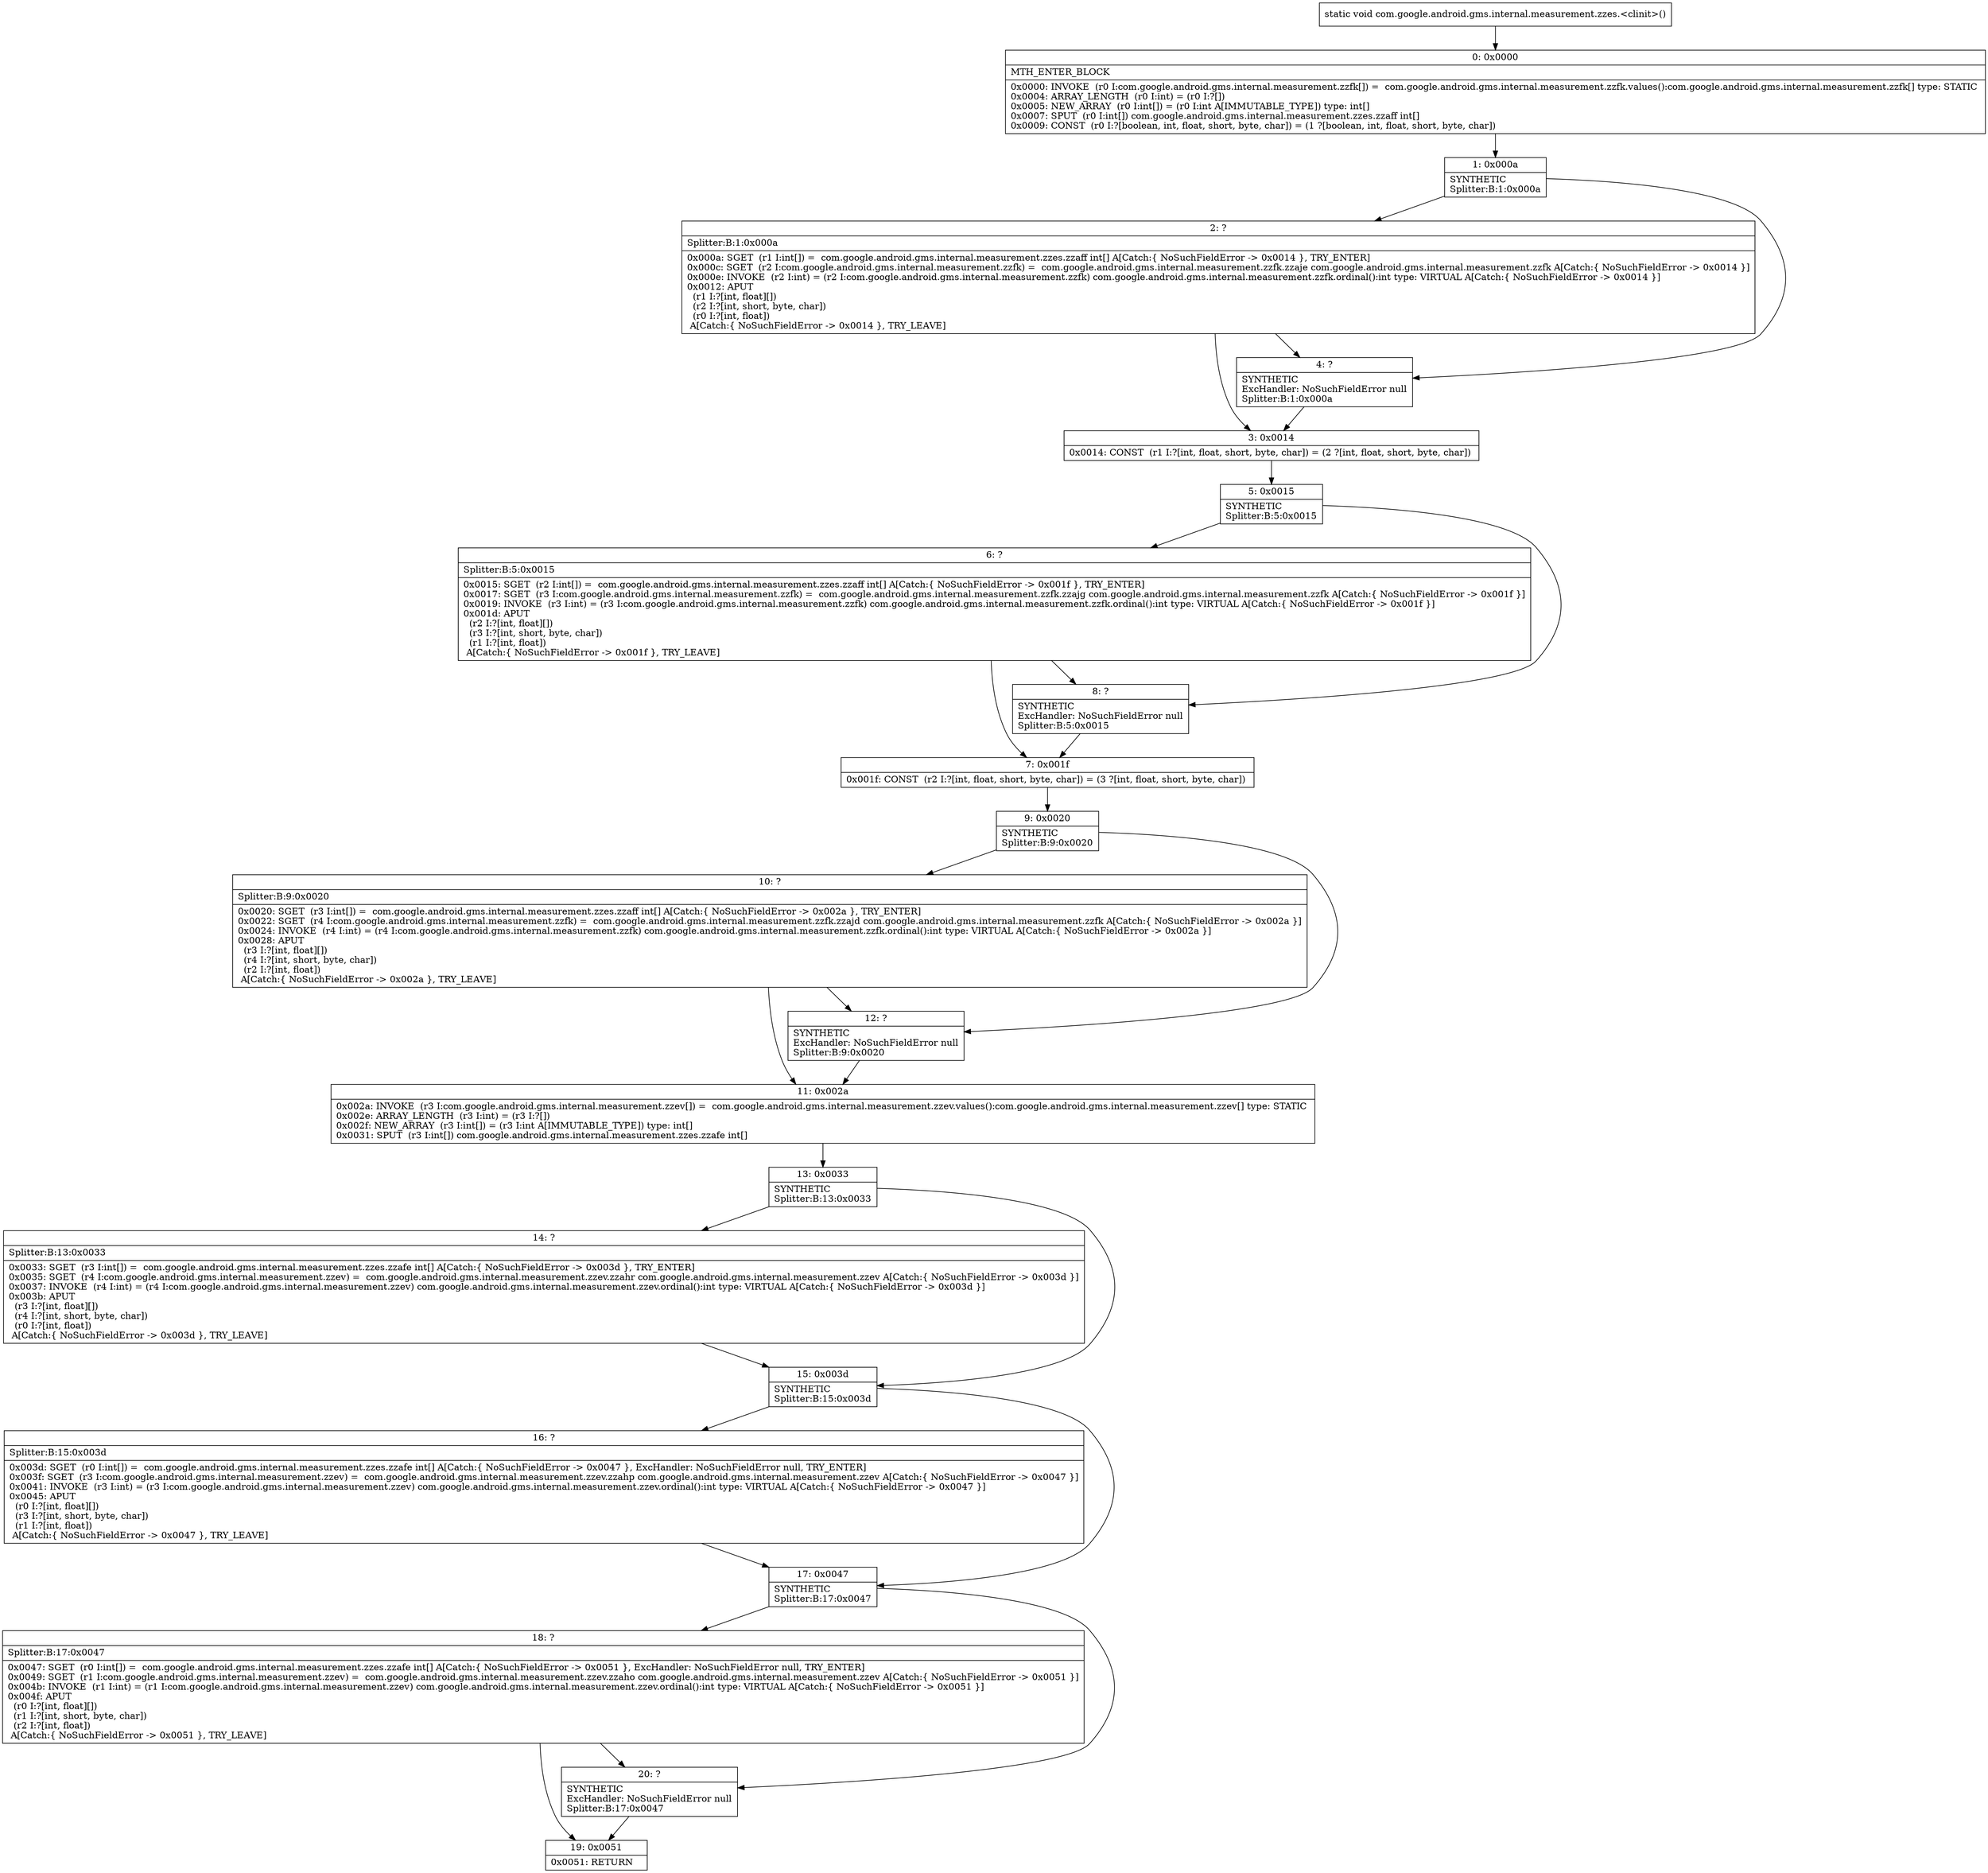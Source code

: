 digraph "CFG forcom.google.android.gms.internal.measurement.zzes.\<clinit\>()V" {
Node_0 [shape=record,label="{0\:\ 0x0000|MTH_ENTER_BLOCK\l|0x0000: INVOKE  (r0 I:com.google.android.gms.internal.measurement.zzfk[]) =  com.google.android.gms.internal.measurement.zzfk.values():com.google.android.gms.internal.measurement.zzfk[] type: STATIC \l0x0004: ARRAY_LENGTH  (r0 I:int) = (r0 I:?[]) \l0x0005: NEW_ARRAY  (r0 I:int[]) = (r0 I:int A[IMMUTABLE_TYPE]) type: int[] \l0x0007: SPUT  (r0 I:int[]) com.google.android.gms.internal.measurement.zzes.zzaff int[] \l0x0009: CONST  (r0 I:?[boolean, int, float, short, byte, char]) = (1 ?[boolean, int, float, short, byte, char]) \l}"];
Node_1 [shape=record,label="{1\:\ 0x000a|SYNTHETIC\lSplitter:B:1:0x000a\l}"];
Node_2 [shape=record,label="{2\:\ ?|Splitter:B:1:0x000a\l|0x000a: SGET  (r1 I:int[]) =  com.google.android.gms.internal.measurement.zzes.zzaff int[] A[Catch:\{ NoSuchFieldError \-\> 0x0014 \}, TRY_ENTER]\l0x000c: SGET  (r2 I:com.google.android.gms.internal.measurement.zzfk) =  com.google.android.gms.internal.measurement.zzfk.zzaje com.google.android.gms.internal.measurement.zzfk A[Catch:\{ NoSuchFieldError \-\> 0x0014 \}]\l0x000e: INVOKE  (r2 I:int) = (r2 I:com.google.android.gms.internal.measurement.zzfk) com.google.android.gms.internal.measurement.zzfk.ordinal():int type: VIRTUAL A[Catch:\{ NoSuchFieldError \-\> 0x0014 \}]\l0x0012: APUT  \l  (r1 I:?[int, float][])\l  (r2 I:?[int, short, byte, char])\l  (r0 I:?[int, float])\l A[Catch:\{ NoSuchFieldError \-\> 0x0014 \}, TRY_LEAVE]\l}"];
Node_3 [shape=record,label="{3\:\ 0x0014|0x0014: CONST  (r1 I:?[int, float, short, byte, char]) = (2 ?[int, float, short, byte, char]) \l}"];
Node_4 [shape=record,label="{4\:\ ?|SYNTHETIC\lExcHandler: NoSuchFieldError null\lSplitter:B:1:0x000a\l}"];
Node_5 [shape=record,label="{5\:\ 0x0015|SYNTHETIC\lSplitter:B:5:0x0015\l}"];
Node_6 [shape=record,label="{6\:\ ?|Splitter:B:5:0x0015\l|0x0015: SGET  (r2 I:int[]) =  com.google.android.gms.internal.measurement.zzes.zzaff int[] A[Catch:\{ NoSuchFieldError \-\> 0x001f \}, TRY_ENTER]\l0x0017: SGET  (r3 I:com.google.android.gms.internal.measurement.zzfk) =  com.google.android.gms.internal.measurement.zzfk.zzajg com.google.android.gms.internal.measurement.zzfk A[Catch:\{ NoSuchFieldError \-\> 0x001f \}]\l0x0019: INVOKE  (r3 I:int) = (r3 I:com.google.android.gms.internal.measurement.zzfk) com.google.android.gms.internal.measurement.zzfk.ordinal():int type: VIRTUAL A[Catch:\{ NoSuchFieldError \-\> 0x001f \}]\l0x001d: APUT  \l  (r2 I:?[int, float][])\l  (r3 I:?[int, short, byte, char])\l  (r1 I:?[int, float])\l A[Catch:\{ NoSuchFieldError \-\> 0x001f \}, TRY_LEAVE]\l}"];
Node_7 [shape=record,label="{7\:\ 0x001f|0x001f: CONST  (r2 I:?[int, float, short, byte, char]) = (3 ?[int, float, short, byte, char]) \l}"];
Node_8 [shape=record,label="{8\:\ ?|SYNTHETIC\lExcHandler: NoSuchFieldError null\lSplitter:B:5:0x0015\l}"];
Node_9 [shape=record,label="{9\:\ 0x0020|SYNTHETIC\lSplitter:B:9:0x0020\l}"];
Node_10 [shape=record,label="{10\:\ ?|Splitter:B:9:0x0020\l|0x0020: SGET  (r3 I:int[]) =  com.google.android.gms.internal.measurement.zzes.zzaff int[] A[Catch:\{ NoSuchFieldError \-\> 0x002a \}, TRY_ENTER]\l0x0022: SGET  (r4 I:com.google.android.gms.internal.measurement.zzfk) =  com.google.android.gms.internal.measurement.zzfk.zzajd com.google.android.gms.internal.measurement.zzfk A[Catch:\{ NoSuchFieldError \-\> 0x002a \}]\l0x0024: INVOKE  (r4 I:int) = (r4 I:com.google.android.gms.internal.measurement.zzfk) com.google.android.gms.internal.measurement.zzfk.ordinal():int type: VIRTUAL A[Catch:\{ NoSuchFieldError \-\> 0x002a \}]\l0x0028: APUT  \l  (r3 I:?[int, float][])\l  (r4 I:?[int, short, byte, char])\l  (r2 I:?[int, float])\l A[Catch:\{ NoSuchFieldError \-\> 0x002a \}, TRY_LEAVE]\l}"];
Node_11 [shape=record,label="{11\:\ 0x002a|0x002a: INVOKE  (r3 I:com.google.android.gms.internal.measurement.zzev[]) =  com.google.android.gms.internal.measurement.zzev.values():com.google.android.gms.internal.measurement.zzev[] type: STATIC \l0x002e: ARRAY_LENGTH  (r3 I:int) = (r3 I:?[]) \l0x002f: NEW_ARRAY  (r3 I:int[]) = (r3 I:int A[IMMUTABLE_TYPE]) type: int[] \l0x0031: SPUT  (r3 I:int[]) com.google.android.gms.internal.measurement.zzes.zzafe int[] \l}"];
Node_12 [shape=record,label="{12\:\ ?|SYNTHETIC\lExcHandler: NoSuchFieldError null\lSplitter:B:9:0x0020\l}"];
Node_13 [shape=record,label="{13\:\ 0x0033|SYNTHETIC\lSplitter:B:13:0x0033\l}"];
Node_14 [shape=record,label="{14\:\ ?|Splitter:B:13:0x0033\l|0x0033: SGET  (r3 I:int[]) =  com.google.android.gms.internal.measurement.zzes.zzafe int[] A[Catch:\{ NoSuchFieldError \-\> 0x003d \}, TRY_ENTER]\l0x0035: SGET  (r4 I:com.google.android.gms.internal.measurement.zzev) =  com.google.android.gms.internal.measurement.zzev.zzahr com.google.android.gms.internal.measurement.zzev A[Catch:\{ NoSuchFieldError \-\> 0x003d \}]\l0x0037: INVOKE  (r4 I:int) = (r4 I:com.google.android.gms.internal.measurement.zzev) com.google.android.gms.internal.measurement.zzev.ordinal():int type: VIRTUAL A[Catch:\{ NoSuchFieldError \-\> 0x003d \}]\l0x003b: APUT  \l  (r3 I:?[int, float][])\l  (r4 I:?[int, short, byte, char])\l  (r0 I:?[int, float])\l A[Catch:\{ NoSuchFieldError \-\> 0x003d \}, TRY_LEAVE]\l}"];
Node_15 [shape=record,label="{15\:\ 0x003d|SYNTHETIC\lSplitter:B:15:0x003d\l}"];
Node_16 [shape=record,label="{16\:\ ?|Splitter:B:15:0x003d\l|0x003d: SGET  (r0 I:int[]) =  com.google.android.gms.internal.measurement.zzes.zzafe int[] A[Catch:\{ NoSuchFieldError \-\> 0x0047 \}, ExcHandler: NoSuchFieldError null, TRY_ENTER]\l0x003f: SGET  (r3 I:com.google.android.gms.internal.measurement.zzev) =  com.google.android.gms.internal.measurement.zzev.zzahp com.google.android.gms.internal.measurement.zzev A[Catch:\{ NoSuchFieldError \-\> 0x0047 \}]\l0x0041: INVOKE  (r3 I:int) = (r3 I:com.google.android.gms.internal.measurement.zzev) com.google.android.gms.internal.measurement.zzev.ordinal():int type: VIRTUAL A[Catch:\{ NoSuchFieldError \-\> 0x0047 \}]\l0x0045: APUT  \l  (r0 I:?[int, float][])\l  (r3 I:?[int, short, byte, char])\l  (r1 I:?[int, float])\l A[Catch:\{ NoSuchFieldError \-\> 0x0047 \}, TRY_LEAVE]\l}"];
Node_17 [shape=record,label="{17\:\ 0x0047|SYNTHETIC\lSplitter:B:17:0x0047\l}"];
Node_18 [shape=record,label="{18\:\ ?|Splitter:B:17:0x0047\l|0x0047: SGET  (r0 I:int[]) =  com.google.android.gms.internal.measurement.zzes.zzafe int[] A[Catch:\{ NoSuchFieldError \-\> 0x0051 \}, ExcHandler: NoSuchFieldError null, TRY_ENTER]\l0x0049: SGET  (r1 I:com.google.android.gms.internal.measurement.zzev) =  com.google.android.gms.internal.measurement.zzev.zzaho com.google.android.gms.internal.measurement.zzev A[Catch:\{ NoSuchFieldError \-\> 0x0051 \}]\l0x004b: INVOKE  (r1 I:int) = (r1 I:com.google.android.gms.internal.measurement.zzev) com.google.android.gms.internal.measurement.zzev.ordinal():int type: VIRTUAL A[Catch:\{ NoSuchFieldError \-\> 0x0051 \}]\l0x004f: APUT  \l  (r0 I:?[int, float][])\l  (r1 I:?[int, short, byte, char])\l  (r2 I:?[int, float])\l A[Catch:\{ NoSuchFieldError \-\> 0x0051 \}, TRY_LEAVE]\l}"];
Node_19 [shape=record,label="{19\:\ 0x0051|0x0051: RETURN   \l}"];
Node_20 [shape=record,label="{20\:\ ?|SYNTHETIC\lExcHandler: NoSuchFieldError null\lSplitter:B:17:0x0047\l}"];
MethodNode[shape=record,label="{static void com.google.android.gms.internal.measurement.zzes.\<clinit\>() }"];
MethodNode -> Node_0;
Node_0 -> Node_1;
Node_1 -> Node_2;
Node_1 -> Node_4;
Node_2 -> Node_3;
Node_2 -> Node_4;
Node_3 -> Node_5;
Node_4 -> Node_3;
Node_5 -> Node_6;
Node_5 -> Node_8;
Node_6 -> Node_7;
Node_6 -> Node_8;
Node_7 -> Node_9;
Node_8 -> Node_7;
Node_9 -> Node_10;
Node_9 -> Node_12;
Node_10 -> Node_11;
Node_10 -> Node_12;
Node_11 -> Node_13;
Node_12 -> Node_11;
Node_13 -> Node_14;
Node_13 -> Node_15;
Node_14 -> Node_15;
Node_15 -> Node_16;
Node_15 -> Node_17;
Node_16 -> Node_17;
Node_17 -> Node_18;
Node_17 -> Node_20;
Node_18 -> Node_19;
Node_18 -> Node_20;
Node_20 -> Node_19;
}

